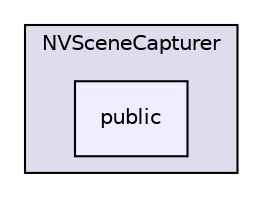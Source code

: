 digraph "public" {
  compound=true
  node [ fontsize="10", fontname="Helvetica"];
  edge [ labelfontsize="10", labelfontname="Helvetica"];
  subgraph clusterdir_2566f89099f5af4a2cb5a87f2660c3c8 {
    graph [ bgcolor="#ddddee", pencolor="black", label="NVSceneCapturer" fontname="Helvetica", fontsize="10", URL="dir_2566f89099f5af4a2cb5a87f2660c3c8.html"]
  dir_555b2208601d882c3c905969a871fc76 [shape=box, label="public", style="filled", fillcolor="#eeeeff", pencolor="black", URL="dir_555b2208601d882c3c905969a871fc76.html"];
  }
}
